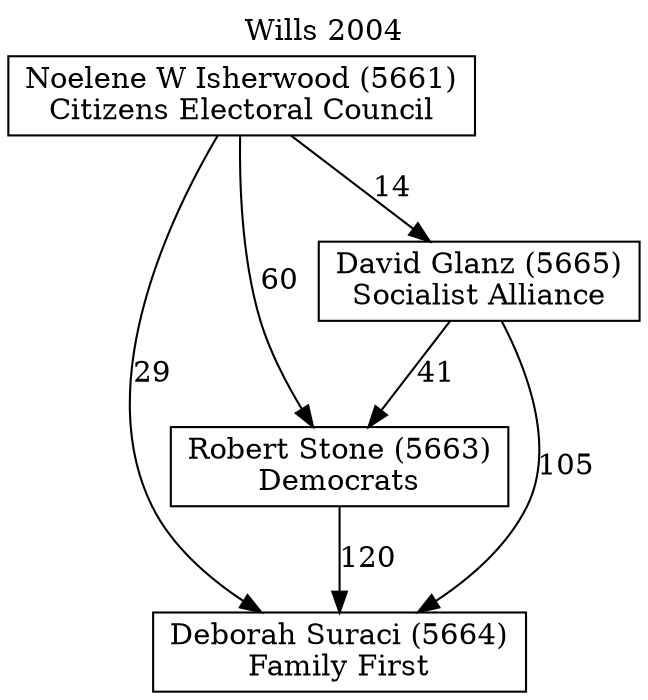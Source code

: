 // House preference flow
digraph "Deborah Suraci (5664)_Wills_2004" {
	graph [label="Wills 2004" labelloc=t mclimit=10]
	node [shape=box]
	"Deborah Suraci (5664)" [label="Deborah Suraci (5664)
Family First"]
	"Robert Stone (5663)" [label="Robert Stone (5663)
Democrats"]
	"David Glanz (5665)" [label="David Glanz (5665)
Socialist Alliance"]
	"Noelene W Isherwood (5661)" [label="Noelene W Isherwood (5661)
Citizens Electoral Council"]
	"Robert Stone (5663)" -> "Deborah Suraci (5664)" [label=120]
	"David Glanz (5665)" -> "Robert Stone (5663)" [label=41]
	"Noelene W Isherwood (5661)" -> "David Glanz (5665)" [label=14]
	"David Glanz (5665)" -> "Deborah Suraci (5664)" [label=105]
	"Noelene W Isherwood (5661)" -> "Deborah Suraci (5664)" [label=29]
	"Noelene W Isherwood (5661)" -> "Robert Stone (5663)" [label=60]
}
